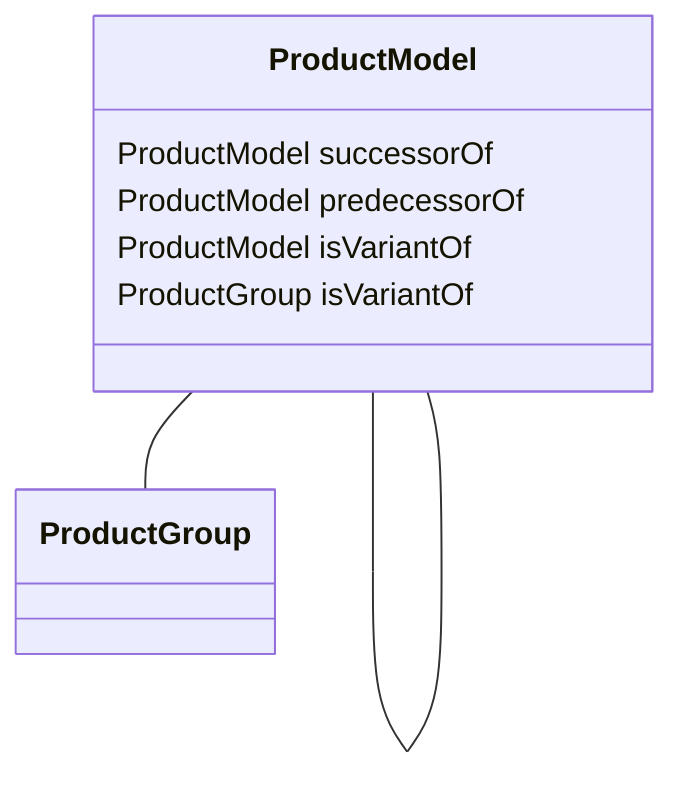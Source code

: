 classDiagram
  ProductModel -- ProductModel
  ProductModel -- ProductGroup


class ProductModel {

  ProductModel successorOf
  ProductModel predecessorOf
  ProductModel isVariantOf
  ProductGroup isVariantOf

 }